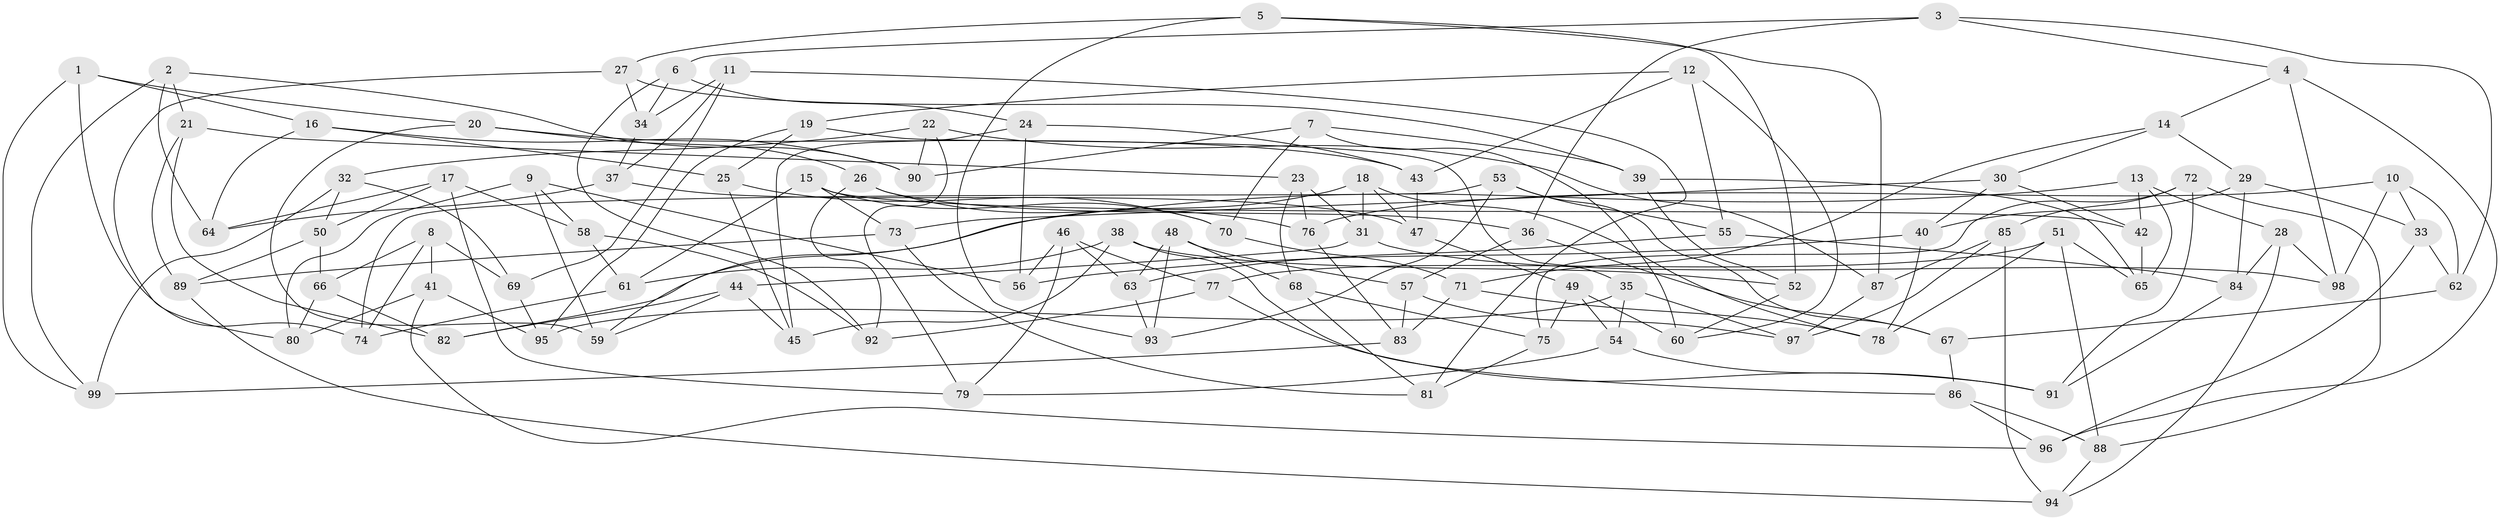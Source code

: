 // Generated by graph-tools (version 1.1) at 2025/50/03/09/25 03:50:45]
// undirected, 99 vertices, 198 edges
graph export_dot {
graph [start="1"]
  node [color=gray90,style=filled];
  1;
  2;
  3;
  4;
  5;
  6;
  7;
  8;
  9;
  10;
  11;
  12;
  13;
  14;
  15;
  16;
  17;
  18;
  19;
  20;
  21;
  22;
  23;
  24;
  25;
  26;
  27;
  28;
  29;
  30;
  31;
  32;
  33;
  34;
  35;
  36;
  37;
  38;
  39;
  40;
  41;
  42;
  43;
  44;
  45;
  46;
  47;
  48;
  49;
  50;
  51;
  52;
  53;
  54;
  55;
  56;
  57;
  58;
  59;
  60;
  61;
  62;
  63;
  64;
  65;
  66;
  67;
  68;
  69;
  70;
  71;
  72;
  73;
  74;
  75;
  76;
  77;
  78;
  79;
  80;
  81;
  82;
  83;
  84;
  85;
  86;
  87;
  88;
  89;
  90;
  91;
  92;
  93;
  94;
  95;
  96;
  97;
  98;
  99;
  1 -- 20;
  1 -- 99;
  1 -- 74;
  1 -- 16;
  2 -- 21;
  2 -- 99;
  2 -- 90;
  2 -- 64;
  3 -- 4;
  3 -- 6;
  3 -- 62;
  3 -- 36;
  4 -- 96;
  4 -- 98;
  4 -- 14;
  5 -- 87;
  5 -- 27;
  5 -- 52;
  5 -- 93;
  6 -- 92;
  6 -- 24;
  6 -- 34;
  7 -- 60;
  7 -- 39;
  7 -- 90;
  7 -- 70;
  8 -- 74;
  8 -- 41;
  8 -- 69;
  8 -- 66;
  9 -- 56;
  9 -- 59;
  9 -- 58;
  9 -- 80;
  10 -- 33;
  10 -- 62;
  10 -- 76;
  10 -- 98;
  11 -- 69;
  11 -- 81;
  11 -- 37;
  11 -- 34;
  12 -- 60;
  12 -- 43;
  12 -- 19;
  12 -- 55;
  13 -- 42;
  13 -- 82;
  13 -- 28;
  13 -- 65;
  14 -- 71;
  14 -- 29;
  14 -- 30;
  15 -- 61;
  15 -- 73;
  15 -- 70;
  15 -- 42;
  16 -- 90;
  16 -- 25;
  16 -- 64;
  17 -- 79;
  17 -- 58;
  17 -- 50;
  17 -- 64;
  18 -- 47;
  18 -- 31;
  18 -- 78;
  18 -- 59;
  19 -- 95;
  19 -- 35;
  19 -- 25;
  20 -- 59;
  20 -- 26;
  20 -- 43;
  21 -- 23;
  21 -- 89;
  21 -- 82;
  22 -- 87;
  22 -- 79;
  22 -- 90;
  22 -- 32;
  23 -- 68;
  23 -- 76;
  23 -- 31;
  24 -- 43;
  24 -- 56;
  24 -- 45;
  25 -- 70;
  25 -- 45;
  26 -- 76;
  26 -- 92;
  26 -- 36;
  27 -- 80;
  27 -- 34;
  27 -- 39;
  28 -- 94;
  28 -- 98;
  28 -- 84;
  29 -- 84;
  29 -- 40;
  29 -- 33;
  30 -- 73;
  30 -- 40;
  30 -- 42;
  31 -- 44;
  31 -- 98;
  32 -- 50;
  32 -- 99;
  32 -- 69;
  33 -- 96;
  33 -- 62;
  34 -- 37;
  35 -- 97;
  35 -- 54;
  35 -- 95;
  36 -- 57;
  36 -- 67;
  37 -- 47;
  37 -- 64;
  38 -- 45;
  38 -- 52;
  38 -- 86;
  38 -- 61;
  39 -- 65;
  39 -- 52;
  40 -- 78;
  40 -- 56;
  41 -- 96;
  41 -- 95;
  41 -- 80;
  42 -- 65;
  43 -- 47;
  44 -- 45;
  44 -- 59;
  44 -- 82;
  46 -- 79;
  46 -- 77;
  46 -- 63;
  46 -- 56;
  47 -- 49;
  48 -- 68;
  48 -- 63;
  48 -- 57;
  48 -- 93;
  49 -- 75;
  49 -- 54;
  49 -- 60;
  50 -- 66;
  50 -- 89;
  51 -- 65;
  51 -- 88;
  51 -- 78;
  51 -- 77;
  52 -- 60;
  53 -- 74;
  53 -- 67;
  53 -- 93;
  53 -- 55;
  54 -- 79;
  54 -- 91;
  55 -- 84;
  55 -- 63;
  57 -- 83;
  57 -- 97;
  58 -- 61;
  58 -- 92;
  61 -- 74;
  62 -- 67;
  63 -- 93;
  66 -- 80;
  66 -- 82;
  67 -- 86;
  68 -- 75;
  68 -- 81;
  69 -- 95;
  70 -- 71;
  71 -- 78;
  71 -- 83;
  72 -- 91;
  72 -- 75;
  72 -- 85;
  72 -- 88;
  73 -- 81;
  73 -- 89;
  75 -- 81;
  76 -- 83;
  77 -- 92;
  77 -- 91;
  83 -- 99;
  84 -- 91;
  85 -- 94;
  85 -- 97;
  85 -- 87;
  86 -- 88;
  86 -- 96;
  87 -- 97;
  88 -- 94;
  89 -- 94;
}
